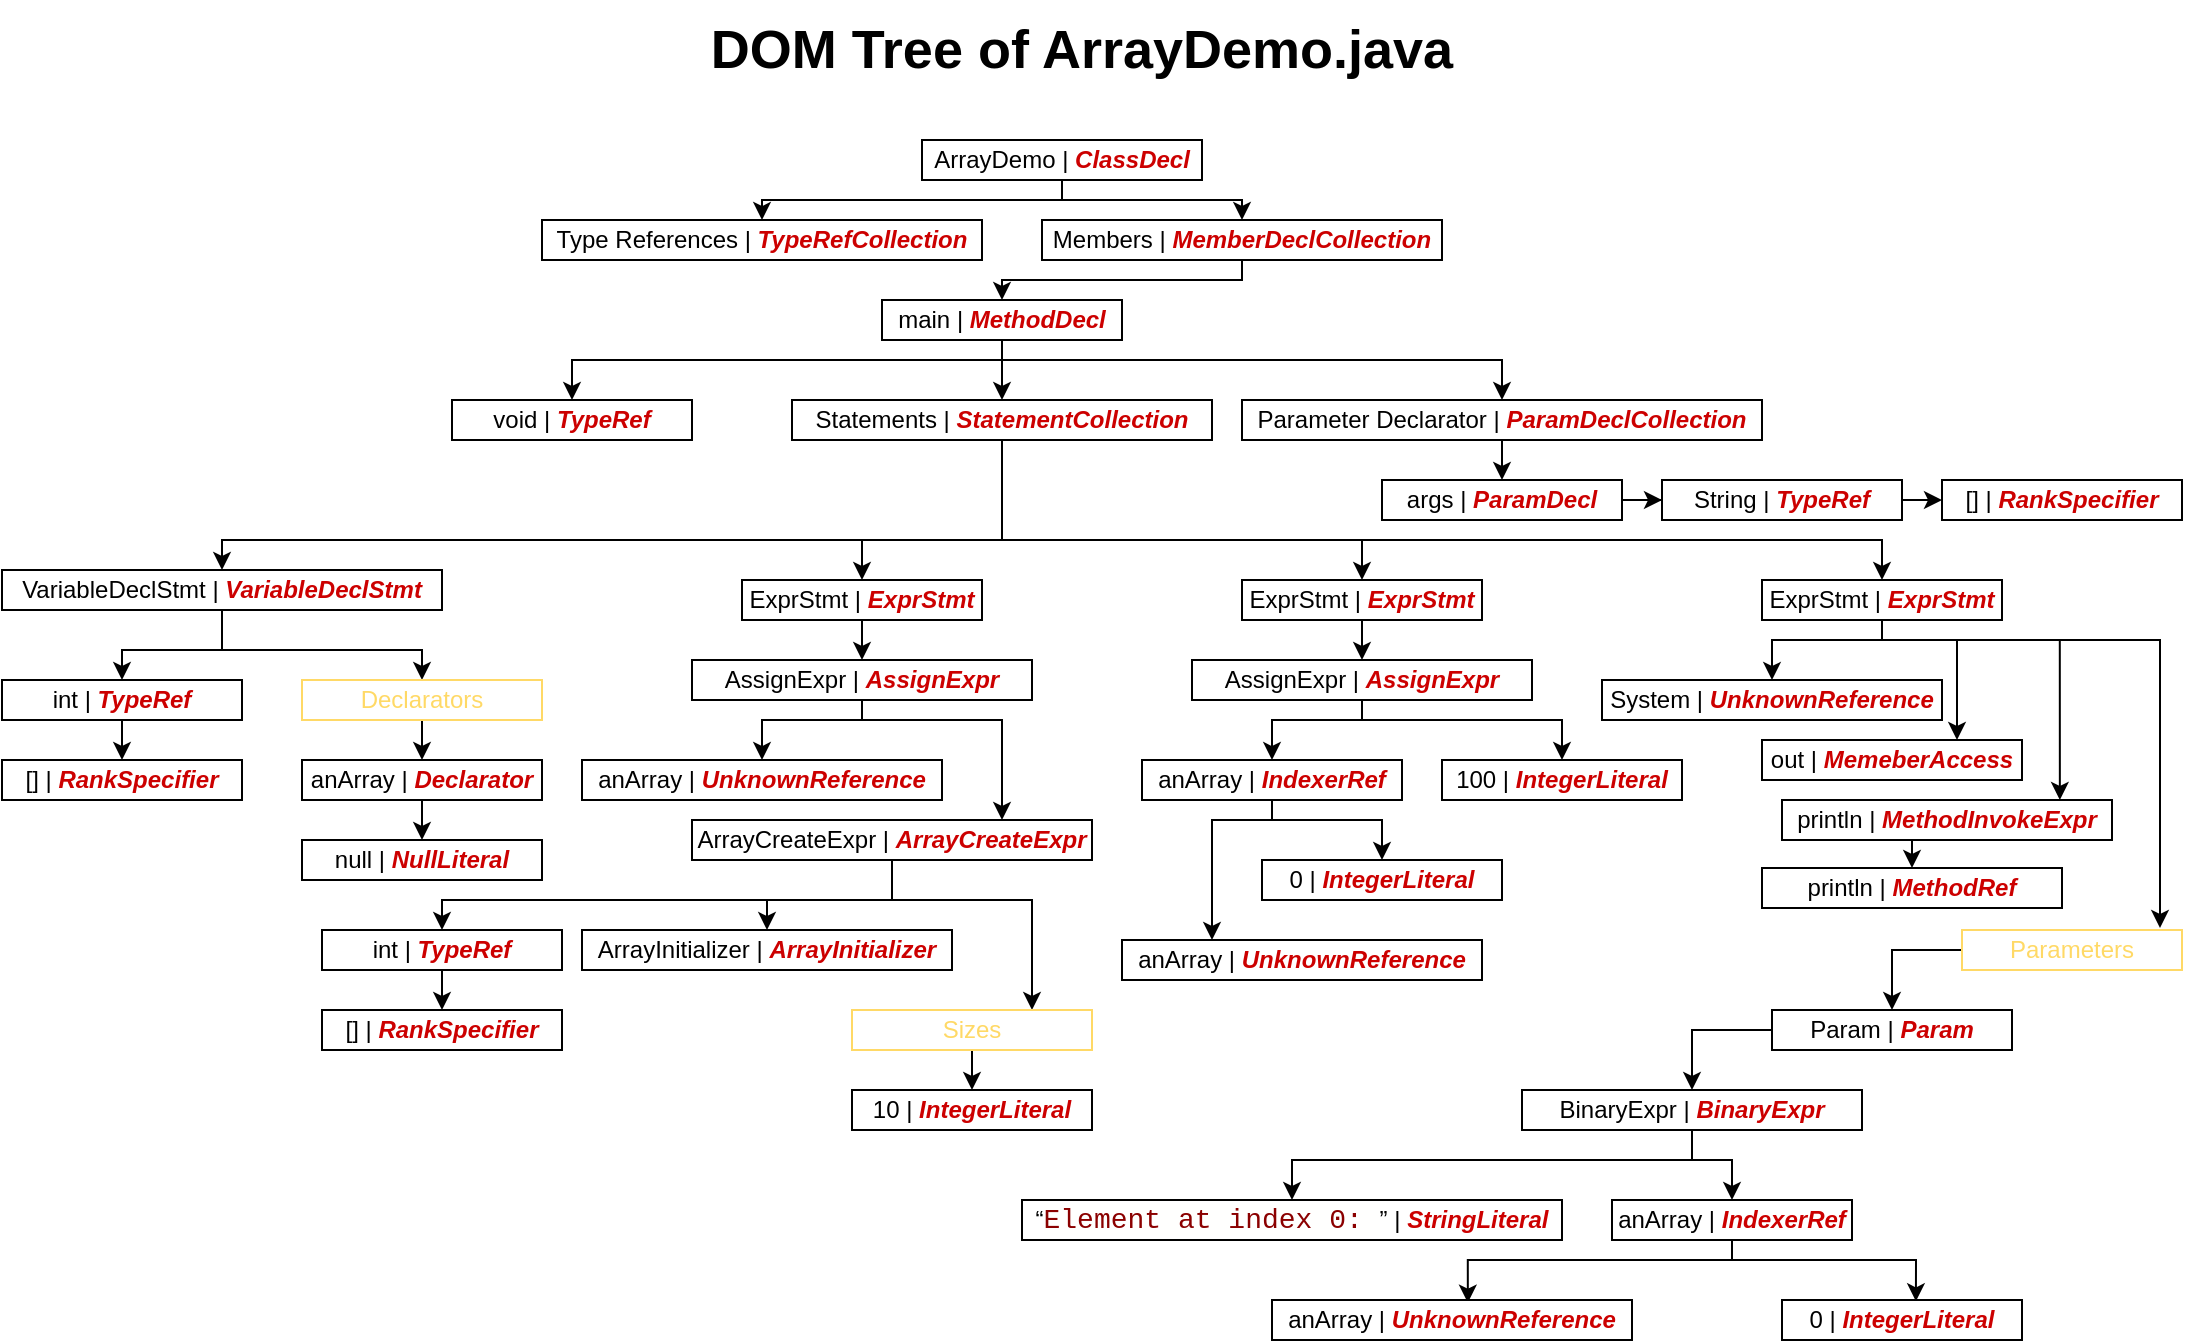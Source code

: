<mxfile version="14.4.9" type="device" pages="2"><diagram id="BXR9WjHDNXBejJmmqjPP" name="Page-1"><mxGraphModel dx="1422" dy="762" grid="1" gridSize="10" guides="1" tooltips="1" connect="1" arrows="1" fold="1" page="1" pageScale="1" pageWidth="1169" pageHeight="827" background="none" math="0" shadow="0"><root><mxCell id="0"/><mxCell id="1" parent="0"/><mxCell id="93eLMH0dKDCl4Za4_Ydu-13" style="edgeStyle=orthogonalEdgeStyle;rounded=0;orthogonalLoop=1;jettySize=auto;html=1;exitX=0.5;exitY=1;exitDx=0;exitDy=0;entryX=0.5;entryY=0;entryDx=0;entryDy=0;" parent="1" source="93eLMH0dKDCl4Za4_Ydu-5" target="93eLMH0dKDCl4Za4_Ydu-15" edge="1"><mxGeometry relative="1" as="geometry"><mxPoint x="510" y="270" as="targetPoint"/><Array as="points"><mxPoint x="650" y="170"/><mxPoint x="530" y="170"/></Array></mxGeometry></mxCell><mxCell id="93eLMH0dKDCl4Za4_Ydu-45" style="edgeStyle=orthogonalEdgeStyle;rounded=0;orthogonalLoop=1;jettySize=auto;html=1;exitX=0.5;exitY=1;exitDx=0;exitDy=0;entryX=0.5;entryY=0;entryDx=0;entryDy=0;" parent="1" source="93eLMH0dKDCl4Za4_Ydu-15" target="93eLMH0dKDCl4Za4_Ydu-18" edge="1"><mxGeometry relative="1" as="geometry"><Array as="points"><mxPoint x="530" y="210"/><mxPoint x="780" y="210"/></Array></mxGeometry></mxCell><mxCell id="Qhf68EuUtcKKTyENTHa2-10" style="edgeStyle=orthogonalEdgeStyle;rounded=0;orthogonalLoop=1;jettySize=auto;html=1;exitX=0.5;exitY=1;exitDx=0;exitDy=0;" parent="1" source="93eLMH0dKDCl4Za4_Ydu-15" target="93eLMH0dKDCl4Za4_Ydu-17" edge="1"><mxGeometry relative="1" as="geometry"><Array as="points"><mxPoint x="530" y="210"/><mxPoint x="315" y="210"/></Array></mxGeometry></mxCell><mxCell id="Qhf68EuUtcKKTyENTHa2-11" style="edgeStyle=orthogonalEdgeStyle;rounded=0;orthogonalLoop=1;jettySize=auto;html=1;exitX=0.5;exitY=1;exitDx=0;exitDy=0;entryX=0.5;entryY=0;entryDx=0;entryDy=0;" parent="1" source="93eLMH0dKDCl4Za4_Ydu-15" target="93eLMH0dKDCl4Za4_Ydu-19" edge="1"><mxGeometry relative="1" as="geometry"/></mxCell><mxCell id="93eLMH0dKDCl4Za4_Ydu-15" value="main | &lt;b&gt;&lt;i&gt;&lt;font color=&quot;#cc0000&quot;&gt;MethodDecl&lt;/font&gt;&lt;/i&gt;&lt;/b&gt;" style="rounded=0;whiteSpace=wrap;html=1;" parent="1" vertex="1"><mxGeometry x="470" y="180" width="120" height="20" as="geometry"/></mxCell><mxCell id="93eLMH0dKDCl4Za4_Ydu-17" value="void | &lt;b&gt;&lt;i&gt;&lt;font color=&quot;#cc0000&quot;&gt;TypeRef&lt;/font&gt;&lt;/i&gt;&lt;/b&gt;" style="rounded=0;whiteSpace=wrap;html=1;" parent="1" vertex="1"><mxGeometry x="255" y="230" width="120" height="20" as="geometry"/></mxCell><mxCell id="93eLMH0dKDCl4Za4_Ydu-34" style="edgeStyle=orthogonalEdgeStyle;rounded=0;orthogonalLoop=1;jettySize=auto;html=1;exitX=0.5;exitY=1;exitDx=0;exitDy=0;entryX=0.5;entryY=0;entryDx=0;entryDy=0;" parent="1" source="93eLMH0dKDCl4Za4_Ydu-18" target="93eLMH0dKDCl4Za4_Ydu-24" edge="1"><mxGeometry relative="1" as="geometry"/></mxCell><mxCell id="93eLMH0dKDCl4Za4_Ydu-18" value="Parameter Declarator | &lt;b&gt;&lt;i&gt;&lt;font color=&quot;#cc0000&quot;&gt;ParamDeclCollection&lt;/font&gt;&lt;/i&gt;&lt;/b&gt;" style="rounded=0;whiteSpace=wrap;html=1;" parent="1" vertex="1"><mxGeometry x="650" y="230" width="260" height="20" as="geometry"/></mxCell><mxCell id="Qhf68EuUtcKKTyENTHa2-13" style="edgeStyle=orthogonalEdgeStyle;rounded=0;orthogonalLoop=1;jettySize=auto;html=1;exitX=0.5;exitY=1;exitDx=0;exitDy=0;entryX=0.5;entryY=0;entryDx=0;entryDy=0;" parent="1" source="93eLMH0dKDCl4Za4_Ydu-19" target="93eLMH0dKDCl4Za4_Ydu-26" edge="1"><mxGeometry relative="1" as="geometry"><Array as="points"><mxPoint x="530" y="300"/><mxPoint x="140" y="300"/></Array></mxGeometry></mxCell><mxCell id="Qhf68EuUtcKKTyENTHa2-18" style="edgeStyle=orthogonalEdgeStyle;rounded=0;orthogonalLoop=1;jettySize=auto;html=1;exitX=0.5;exitY=1;exitDx=0;exitDy=0;" parent="1" source="93eLMH0dKDCl4Za4_Ydu-19" target="93eLMH0dKDCl4Za4_Ydu-27" edge="1"><mxGeometry relative="1" as="geometry"><Array as="points"><mxPoint x="530" y="300"/><mxPoint x="460" y="300"/></Array></mxGeometry></mxCell><mxCell id="Qhf68EuUtcKKTyENTHa2-27" style="edgeStyle=orthogonalEdgeStyle;rounded=0;orthogonalLoop=1;jettySize=auto;html=1;exitX=0.5;exitY=1;exitDx=0;exitDy=0;" parent="1" source="93eLMH0dKDCl4Za4_Ydu-19" target="93eLMH0dKDCl4Za4_Ydu-29" edge="1"><mxGeometry relative="1" as="geometry"><Array as="points"><mxPoint x="530" y="300"/><mxPoint x="710" y="300"/></Array></mxGeometry></mxCell><mxCell id="Qhf68EuUtcKKTyENTHa2-28" style="edgeStyle=orthogonalEdgeStyle;rounded=0;orthogonalLoop=1;jettySize=auto;html=1;exitX=0.5;exitY=1;exitDx=0;exitDy=0;entryX=0.5;entryY=0;entryDx=0;entryDy=0;" parent="1" source="93eLMH0dKDCl4Za4_Ydu-19" target="93eLMH0dKDCl4Za4_Ydu-30" edge="1"><mxGeometry relative="1" as="geometry"><Array as="points"><mxPoint x="530" y="300"/><mxPoint x="970" y="300"/></Array></mxGeometry></mxCell><mxCell id="93eLMH0dKDCl4Za4_Ydu-19" value="Statements | &lt;b&gt;&lt;i&gt;&lt;font color=&quot;#cc0000&quot;&gt;StatementCollection&lt;/font&gt;&lt;/i&gt;&lt;/b&gt;" style="rounded=0;whiteSpace=wrap;html=1;" parent="1" vertex="1"><mxGeometry x="425" y="230" width="210" height="20" as="geometry"/></mxCell><mxCell id="Qhf68EuUtcKKTyENTHa2-8" style="edgeStyle=orthogonalEdgeStyle;rounded=0;orthogonalLoop=1;jettySize=auto;html=1;exitX=1;exitY=0.5;exitDx=0;exitDy=0;" parent="1" source="93eLMH0dKDCl4Za4_Ydu-24" target="Qhf68EuUtcKKTyENTHa2-5" edge="1"><mxGeometry relative="1" as="geometry"/></mxCell><mxCell id="93eLMH0dKDCl4Za4_Ydu-24" value="args | &lt;b&gt;&lt;i&gt;&lt;font color=&quot;#cc0000&quot;&gt;ParamDecl&lt;/font&gt;&lt;/i&gt;&lt;/b&gt;" style="rounded=0;whiteSpace=wrap;html=1;" parent="1" vertex="1"><mxGeometry x="720" y="270" width="120" height="20" as="geometry"/></mxCell><mxCell id="Qhf68EuUtcKKTyENTHa2-14" style="edgeStyle=orthogonalEdgeStyle;rounded=0;orthogonalLoop=1;jettySize=auto;html=1;exitX=0.5;exitY=1;exitDx=0;exitDy=0;entryX=0.5;entryY=0;entryDx=0;entryDy=0;" parent="1" source="93eLMH0dKDCl4Za4_Ydu-26" target="93eLMH0dKDCl4Za4_Ydu-40" edge="1"><mxGeometry relative="1" as="geometry"/></mxCell><mxCell id="Qhf68EuUtcKKTyENTHa2-16" style="edgeStyle=orthogonalEdgeStyle;rounded=0;orthogonalLoop=1;jettySize=auto;html=1;exitX=0.5;exitY=1;exitDx=0;exitDy=0;entryX=0.5;entryY=0;entryDx=0;entryDy=0;" parent="1" source="93eLMH0dKDCl4Za4_Ydu-26" target="Qhf68EuUtcKKTyENTHa2-15" edge="1"><mxGeometry relative="1" as="geometry"/></mxCell><mxCell id="93eLMH0dKDCl4Za4_Ydu-26" value="VariableDeclStmt | &lt;b&gt;&lt;i&gt;&lt;font color=&quot;#cc0000&quot;&gt;VariableDeclStmt&lt;/font&gt;&lt;/i&gt;&lt;/b&gt;" style="rounded=0;whiteSpace=wrap;html=1;" parent="1" vertex="1"><mxGeometry x="30" y="315" width="220" height="20" as="geometry"/></mxCell><mxCell id="93eLMH0dKDCl4Za4_Ydu-56" style="edgeStyle=orthogonalEdgeStyle;rounded=0;orthogonalLoop=1;jettySize=auto;html=1;exitX=0.5;exitY=1;exitDx=0;exitDy=0;entryX=0.5;entryY=0;entryDx=0;entryDy=0;" parent="1" source="93eLMH0dKDCl4Za4_Ydu-27" target="93eLMH0dKDCl4Za4_Ydu-54" edge="1"><mxGeometry relative="1" as="geometry"/></mxCell><mxCell id="93eLMH0dKDCl4Za4_Ydu-27" value="ExprStmt | &lt;b&gt;&lt;i&gt;&lt;font color=&quot;#cc0000&quot;&gt;ExprStmt&lt;/font&gt;&lt;/i&gt;&lt;/b&gt;" style="rounded=0;whiteSpace=wrap;html=1;" parent="1" vertex="1"><mxGeometry x="400" y="320" width="120" height="20" as="geometry"/></mxCell><mxCell id="pTbL3Eh9R8yucrWk_4mJ-6" style="edgeStyle=orthogonalEdgeStyle;rounded=0;orthogonalLoop=1;jettySize=auto;html=1;exitX=0.5;exitY=1;exitDx=0;exitDy=0;entryX=0.5;entryY=0;entryDx=0;entryDy=0;" parent="1" source="93eLMH0dKDCl4Za4_Ydu-29" target="93eLMH0dKDCl4Za4_Ydu-55" edge="1"><mxGeometry relative="1" as="geometry"/></mxCell><mxCell id="93eLMH0dKDCl4Za4_Ydu-29" value="ExprStmt | &lt;b&gt;&lt;i&gt;&lt;font color=&quot;#cc0000&quot;&gt;ExprStmt&lt;/font&gt;&lt;/i&gt;&lt;/b&gt;" style="rounded=0;whiteSpace=wrap;html=1;" parent="1" vertex="1"><mxGeometry x="650" y="320" width="120" height="20" as="geometry"/></mxCell><mxCell id="pTbL3Eh9R8yucrWk_4mJ-19" style="edgeStyle=orthogonalEdgeStyle;rounded=0;orthogonalLoop=1;jettySize=auto;html=1;exitX=0.5;exitY=1;exitDx=0;exitDy=0;entryX=0.5;entryY=0;entryDx=0;entryDy=0;" parent="1" source="93eLMH0dKDCl4Za4_Ydu-30" target="pTbL3Eh9R8yucrWk_4mJ-17" edge="1"><mxGeometry relative="1" as="geometry"><Array as="points"><mxPoint x="970" y="350"/><mxPoint x="915" y="350"/></Array></mxGeometry></mxCell><mxCell id="Qhf68EuUtcKKTyENTHa2-32" style="edgeStyle=orthogonalEdgeStyle;rounded=0;orthogonalLoop=1;jettySize=auto;html=1;exitX=0.5;exitY=1;exitDx=0;exitDy=0;entryX=0.75;entryY=0;entryDx=0;entryDy=0;" parent="1" source="93eLMH0dKDCl4Za4_Ydu-30" target="pTbL3Eh9R8yucrWk_4mJ-18" edge="1"><mxGeometry relative="1" as="geometry"><Array as="points"><mxPoint x="970" y="350"/><mxPoint x="1008" y="350"/></Array></mxGeometry></mxCell><mxCell id="Qhf68EuUtcKKTyENTHa2-33" style="edgeStyle=orthogonalEdgeStyle;rounded=0;orthogonalLoop=1;jettySize=auto;html=1;exitX=0.5;exitY=1;exitDx=0;exitDy=0;entryX=0.842;entryY=0;entryDx=0;entryDy=0;entryPerimeter=0;" parent="1" source="93eLMH0dKDCl4Za4_Ydu-30" target="pTbL3Eh9R8yucrWk_4mJ-21" edge="1"><mxGeometry relative="1" as="geometry"><Array as="points"><mxPoint x="970" y="350"/><mxPoint x="1059" y="350"/></Array></mxGeometry></mxCell><mxCell id="Qhf68EuUtcKKTyENTHa2-37" style="edgeStyle=orthogonalEdgeStyle;rounded=0;orthogonalLoop=1;jettySize=auto;html=1;exitX=0.5;exitY=1;exitDx=0;exitDy=0;entryX=0.9;entryY=-0.05;entryDx=0;entryDy=0;entryPerimeter=0;" parent="1" source="93eLMH0dKDCl4Za4_Ydu-30" target="Qhf68EuUtcKKTyENTHa2-34" edge="1"><mxGeometry relative="1" as="geometry"><Array as="points"><mxPoint x="970" y="350"/><mxPoint x="1109" y="350"/></Array></mxGeometry></mxCell><mxCell id="93eLMH0dKDCl4Za4_Ydu-30" value="ExprStmt | &lt;b&gt;&lt;i&gt;&lt;font color=&quot;#cc0000&quot;&gt;ExprStmt&lt;/font&gt;&lt;/i&gt;&lt;/b&gt;" style="rounded=0;whiteSpace=wrap;html=1;" parent="1" vertex="1"><mxGeometry x="910" y="320" width="120" height="20" as="geometry"/></mxCell><mxCell id="93eLMH0dKDCl4Za4_Ydu-43" style="edgeStyle=orthogonalEdgeStyle;rounded=0;orthogonalLoop=1;jettySize=auto;html=1;exitX=0.5;exitY=1;exitDx=0;exitDy=0;entryX=0.5;entryY=0;entryDx=0;entryDy=0;" parent="1" source="93eLMH0dKDCl4Za4_Ydu-40" target="93eLMH0dKDCl4Za4_Ydu-42" edge="1"><mxGeometry relative="1" as="geometry"/></mxCell><mxCell id="93eLMH0dKDCl4Za4_Ydu-40" value="int | &lt;b&gt;&lt;i&gt;&lt;font color=&quot;#cc0000&quot;&gt;TypeRef&lt;/font&gt;&lt;/i&gt;&lt;/b&gt;" style="rounded=0;whiteSpace=wrap;html=1;" parent="1" vertex="1"><mxGeometry x="30" y="370" width="120" height="20" as="geometry"/></mxCell><mxCell id="93eLMH0dKDCl4Za4_Ydu-42" value="[] | &lt;b&gt;&lt;i&gt;&lt;font color=&quot;#cc0000&quot;&gt;RankSpecifier&lt;/font&gt;&lt;/i&gt;&lt;/b&gt;" style="rounded=0;whiteSpace=wrap;html=1;" parent="1" vertex="1"><mxGeometry x="30" y="410" width="120" height="20" as="geometry"/></mxCell><mxCell id="pTbL3Eh9R8yucrWk_4mJ-1" style="edgeStyle=orthogonalEdgeStyle;rounded=0;orthogonalLoop=1;jettySize=auto;html=1;exitX=0.5;exitY=1;exitDx=0;exitDy=0;entryX=0.5;entryY=0;entryDx=0;entryDy=0;" parent="1" source="93eLMH0dKDCl4Za4_Ydu-44" target="93eLMH0dKDCl4Za4_Ydu-57" edge="1"><mxGeometry relative="1" as="geometry"/></mxCell><mxCell id="93eLMH0dKDCl4Za4_Ydu-44" value="anArray | &lt;b&gt;&lt;i&gt;&lt;font color=&quot;#cc0000&quot;&gt;Declarator&lt;/font&gt;&lt;/i&gt;&lt;/b&gt;" style="rounded=0;whiteSpace=wrap;html=1;" parent="1" vertex="1"><mxGeometry x="180" y="410" width="120" height="20" as="geometry"/></mxCell><mxCell id="93eLMH0dKDCl4Za4_Ydu-60" style="edgeStyle=orthogonalEdgeStyle;rounded=0;orthogonalLoop=1;jettySize=auto;html=1;exitX=0.5;exitY=1;exitDx=0;exitDy=0;entryX=0.5;entryY=0;entryDx=0;entryDy=0;" parent="1" source="93eLMH0dKDCl4Za4_Ydu-54" target="93eLMH0dKDCl4Za4_Ydu-58" edge="1"><mxGeometry relative="1" as="geometry"><Array as="points"><mxPoint x="460" y="390"/><mxPoint x="410" y="390"/></Array></mxGeometry></mxCell><mxCell id="93eLMH0dKDCl4Za4_Ydu-61" style="edgeStyle=orthogonalEdgeStyle;rounded=0;orthogonalLoop=1;jettySize=auto;html=1;exitX=0.5;exitY=1;exitDx=0;exitDy=0;" parent="1" source="93eLMH0dKDCl4Za4_Ydu-54" target="93eLMH0dKDCl4Za4_Ydu-59" edge="1"><mxGeometry relative="1" as="geometry"><Array as="points"><mxPoint x="460" y="390"/><mxPoint x="530" y="390"/></Array></mxGeometry></mxCell><mxCell id="93eLMH0dKDCl4Za4_Ydu-54" value="AssignExpr | &lt;b&gt;&lt;i&gt;&lt;font color=&quot;#cc0000&quot;&gt;AssignExpr&lt;/font&gt;&lt;/i&gt;&lt;/b&gt;" style="rounded=0;whiteSpace=wrap;html=1;" parent="1" vertex="1"><mxGeometry x="375" y="360" width="170" height="20" as="geometry"/></mxCell><mxCell id="pTbL3Eh9R8yucrWk_4mJ-12" style="edgeStyle=orthogonalEdgeStyle;rounded=0;orthogonalLoop=1;jettySize=auto;html=1;exitX=0.5;exitY=1;exitDx=0;exitDy=0;entryX=0.5;entryY=0;entryDx=0;entryDy=0;" parent="1" source="93eLMH0dKDCl4Za4_Ydu-55" target="pTbL3Eh9R8yucrWk_4mJ-10" edge="1"><mxGeometry relative="1" as="geometry"><Array as="points"><mxPoint x="710" y="390"/><mxPoint x="810" y="390"/></Array></mxGeometry></mxCell><mxCell id="pTbL3Eh9R8yucrWk_4mJ-16" style="edgeStyle=orthogonalEdgeStyle;rounded=0;orthogonalLoop=1;jettySize=auto;html=1;exitX=0.5;exitY=1;exitDx=0;exitDy=0;entryX=0.5;entryY=0;entryDx=0;entryDy=0;" parent="1" source="93eLMH0dKDCl4Za4_Ydu-55" target="pTbL3Eh9R8yucrWk_4mJ-7" edge="1"><mxGeometry relative="1" as="geometry"><Array as="points"><mxPoint x="710" y="390"/><mxPoint x="665" y="390"/></Array></mxGeometry></mxCell><mxCell id="93eLMH0dKDCl4Za4_Ydu-55" value="AssignExpr | &lt;b&gt;&lt;i&gt;&lt;font color=&quot;#cc0000&quot;&gt;AssignExpr&lt;/font&gt;&lt;/i&gt;&lt;/b&gt;" style="rounded=0;whiteSpace=wrap;html=1;" parent="1" vertex="1"><mxGeometry x="625" y="360" width="170" height="20" as="geometry"/></mxCell><mxCell id="93eLMH0dKDCl4Za4_Ydu-57" value="null | &lt;b&gt;&lt;i&gt;&lt;font color=&quot;#cc0000&quot;&gt;NullLiteral&lt;/font&gt;&lt;/i&gt;&lt;/b&gt;" style="rounded=0;whiteSpace=wrap;html=1;" parent="1" vertex="1"><mxGeometry x="180" y="450" width="120" height="20" as="geometry"/></mxCell><mxCell id="93eLMH0dKDCl4Za4_Ydu-58" value="anArray | &lt;b&gt;&lt;i&gt;&lt;font color=&quot;#cc0000&quot;&gt;UnknownReference&lt;/font&gt;&lt;/i&gt;&lt;/b&gt;" style="rounded=0;whiteSpace=wrap;html=1;" parent="1" vertex="1"><mxGeometry x="320" y="410" width="180" height="20" as="geometry"/></mxCell><mxCell id="Qhf68EuUtcKKTyENTHa2-19" style="edgeStyle=orthogonalEdgeStyle;rounded=0;orthogonalLoop=1;jettySize=auto;html=1;exitX=0.5;exitY=1;exitDx=0;exitDy=0;" parent="1" source="93eLMH0dKDCl4Za4_Ydu-59" target="93eLMH0dKDCl4Za4_Ydu-62" edge="1"><mxGeometry relative="1" as="geometry"><Array as="points"><mxPoint x="475" y="480"/><mxPoint x="250" y="480"/></Array></mxGeometry></mxCell><mxCell id="Qhf68EuUtcKKTyENTHa2-22" style="edgeStyle=orthogonalEdgeStyle;rounded=0;orthogonalLoop=1;jettySize=auto;html=1;exitX=0.5;exitY=1;exitDx=0;exitDy=0;entryX=0.5;entryY=0;entryDx=0;entryDy=0;" parent="1" source="93eLMH0dKDCl4Za4_Ydu-59" target="93eLMH0dKDCl4Za4_Ydu-63" edge="1"><mxGeometry relative="1" as="geometry"/></mxCell><mxCell id="Qhf68EuUtcKKTyENTHa2-24" style="edgeStyle=orthogonalEdgeStyle;rounded=0;orthogonalLoop=1;jettySize=auto;html=1;exitX=0.5;exitY=1;exitDx=0;exitDy=0;entryX=0.75;entryY=0;entryDx=0;entryDy=0;" parent="1" source="93eLMH0dKDCl4Za4_Ydu-59" target="Qhf68EuUtcKKTyENTHa2-23" edge="1"><mxGeometry relative="1" as="geometry"><Array as="points"><mxPoint x="475" y="480"/><mxPoint x="545" y="480"/></Array></mxGeometry></mxCell><mxCell id="93eLMH0dKDCl4Za4_Ydu-59" value="ArrayCreateExpr | &lt;b&gt;&lt;i&gt;&lt;font color=&quot;#cc0000&quot;&gt;ArrayCreateExpr&lt;/font&gt;&lt;/i&gt;&lt;/b&gt;" style="rounded=0;whiteSpace=wrap;html=1;" parent="1" vertex="1"><mxGeometry x="375" y="440" width="200" height="20" as="geometry"/></mxCell><mxCell id="93eLMH0dKDCl4Za4_Ydu-69" style="edgeStyle=orthogonalEdgeStyle;rounded=0;orthogonalLoop=1;jettySize=auto;html=1;exitX=0.5;exitY=1;exitDx=0;exitDy=0;entryX=0.5;entryY=0;entryDx=0;entryDy=0;" parent="1" source="93eLMH0dKDCl4Za4_Ydu-62" target="93eLMH0dKDCl4Za4_Ydu-67" edge="1"><mxGeometry relative="1" as="geometry"/></mxCell><mxCell id="93eLMH0dKDCl4Za4_Ydu-62" value="int | &lt;b&gt;&lt;i&gt;&lt;font color=&quot;#cc0000&quot;&gt;TypeRef&lt;/font&gt;&lt;/i&gt;&lt;/b&gt;" style="rounded=0;whiteSpace=wrap;html=1;" parent="1" vertex="1"><mxGeometry x="190" y="495" width="120" height="20" as="geometry"/></mxCell><mxCell id="93eLMH0dKDCl4Za4_Ydu-63" value="ArrayInitializer | &lt;b&gt;&lt;i&gt;&lt;font color=&quot;#cc0000&quot;&gt;ArrayInitializer&lt;/font&gt;&lt;/i&gt;&lt;/b&gt;" style="rounded=0;whiteSpace=wrap;html=1;" parent="1" vertex="1"><mxGeometry x="320" y="495" width="185" height="20" as="geometry"/></mxCell><mxCell id="93eLMH0dKDCl4Za4_Ydu-64" style="edgeStyle=orthogonalEdgeStyle;rounded=0;orthogonalLoop=1;jettySize=auto;html=1;exitX=0.5;exitY=1;exitDx=0;exitDy=0;" parent="1" source="93eLMH0dKDCl4Za4_Ydu-63" target="93eLMH0dKDCl4Za4_Ydu-63" edge="1"><mxGeometry relative="1" as="geometry"/></mxCell><mxCell id="93eLMH0dKDCl4Za4_Ydu-67" value="[] | &lt;b&gt;&lt;i&gt;&lt;font color=&quot;#cc0000&quot;&gt;RankSpecifier&lt;/font&gt;&lt;/i&gt;&lt;/b&gt;" style="rounded=0;whiteSpace=wrap;html=1;" parent="1" vertex="1"><mxGeometry x="190" y="535" width="120" height="20" as="geometry"/></mxCell><mxCell id="pTbL3Eh9R8yucrWk_4mJ-3" value="10 | &lt;b&gt;&lt;i&gt;&lt;font color=&quot;#cc0000&quot;&gt;IntegerLiteral&lt;/font&gt;&lt;/i&gt;&lt;/b&gt;" style="rounded=0;whiteSpace=wrap;html=1;" parent="1" vertex="1"><mxGeometry x="455" y="575" width="120" height="20" as="geometry"/></mxCell><mxCell id="Qhf68EuUtcKKTyENTHa2-30" style="edgeStyle=orthogonalEdgeStyle;rounded=0;orthogonalLoop=1;jettySize=auto;html=1;exitX=0.5;exitY=1;exitDx=0;exitDy=0;entryX=0.5;entryY=0;entryDx=0;entryDy=0;" parent="1" source="pTbL3Eh9R8yucrWk_4mJ-7" target="pTbL3Eh9R8yucrWk_4mJ-13" edge="1"><mxGeometry relative="1" as="geometry"><Array as="points"><mxPoint x="665" y="440"/><mxPoint x="720" y="440"/></Array></mxGeometry></mxCell><mxCell id="Qhf68EuUtcKKTyENTHa2-31" style="edgeStyle=orthogonalEdgeStyle;rounded=0;orthogonalLoop=1;jettySize=auto;html=1;exitX=0.5;exitY=1;exitDx=0;exitDy=0;entryX=0.25;entryY=0;entryDx=0;entryDy=0;" parent="1" source="pTbL3Eh9R8yucrWk_4mJ-7" target="pTbL3Eh9R8yucrWk_4mJ-8" edge="1"><mxGeometry relative="1" as="geometry"><Array as="points"><mxPoint x="665" y="440"/><mxPoint x="635" y="440"/></Array></mxGeometry></mxCell><mxCell id="pTbL3Eh9R8yucrWk_4mJ-7" value="anArray | &lt;b&gt;&lt;i&gt;&lt;font color=&quot;#cc0000&quot;&gt;IndexerRef&lt;/font&gt;&lt;/i&gt;&lt;/b&gt;" style="rounded=0;whiteSpace=wrap;html=1;" parent="1" vertex="1"><mxGeometry x="600" y="410" width="130" height="20" as="geometry"/></mxCell><mxCell id="pTbL3Eh9R8yucrWk_4mJ-8" value="anArray | &lt;b&gt;&lt;i&gt;&lt;font color=&quot;#cc0000&quot;&gt;UnknownReference&lt;/font&gt;&lt;/i&gt;&lt;/b&gt;" style="rounded=0;whiteSpace=wrap;html=1;" parent="1" vertex="1"><mxGeometry x="590" y="500" width="180" height="20" as="geometry"/></mxCell><mxCell id="pTbL3Eh9R8yucrWk_4mJ-10" value="100 | &lt;b&gt;&lt;i&gt;&lt;font color=&quot;#cc0000&quot;&gt;IntegerLiteral&lt;/font&gt;&lt;/i&gt;&lt;/b&gt;" style="rounded=0;whiteSpace=wrap;html=1;" parent="1" vertex="1"><mxGeometry x="750" y="410" width="120" height="20" as="geometry"/></mxCell><mxCell id="pTbL3Eh9R8yucrWk_4mJ-13" value="0 | &lt;b&gt;&lt;i&gt;&lt;font color=&quot;#cc0000&quot;&gt;IntegerLiteral&lt;/font&gt;&lt;/i&gt;&lt;/b&gt;" style="rounded=0;whiteSpace=wrap;html=1;" parent="1" vertex="1"><mxGeometry x="660" y="460" width="120" height="20" as="geometry"/></mxCell><mxCell id="pTbL3Eh9R8yucrWk_4mJ-17" value="System | &lt;b&gt;&lt;i&gt;&lt;font color=&quot;#cc0000&quot;&gt;UnknownReference&lt;/font&gt;&lt;/i&gt;&lt;/b&gt;" style="rounded=0;whiteSpace=wrap;html=1;" parent="1" vertex="1"><mxGeometry x="830" y="370" width="170" height="20" as="geometry"/></mxCell><mxCell id="pTbL3Eh9R8yucrWk_4mJ-18" value="out | &lt;b&gt;&lt;i&gt;&lt;font color=&quot;#cc0000&quot;&gt;MemeberAccess&lt;/font&gt;&lt;/i&gt;&lt;/b&gt;" style="rounded=0;whiteSpace=wrap;html=1;" parent="1" vertex="1"><mxGeometry x="910" y="400" width="130" height="20" as="geometry"/></mxCell><mxCell id="pTbL3Eh9R8yucrWk_4mJ-25" style="edgeStyle=orthogonalEdgeStyle;rounded=0;orthogonalLoop=1;jettySize=auto;html=1;exitX=0.5;exitY=1;exitDx=0;exitDy=0;entryX=0.5;entryY=0;entryDx=0;entryDy=0;" parent="1" source="pTbL3Eh9R8yucrWk_4mJ-21" target="pTbL3Eh9R8yucrWk_4mJ-23" edge="1"><mxGeometry relative="1" as="geometry"/></mxCell><mxCell id="pTbL3Eh9R8yucrWk_4mJ-21" value="println | &lt;b&gt;&lt;i&gt;&lt;font color=&quot;#cc0000&quot;&gt;MethodInvokeExpr&lt;/font&gt;&lt;/i&gt;&lt;/b&gt;" style="rounded=0;whiteSpace=wrap;html=1;" parent="1" vertex="1"><mxGeometry x="920" y="430" width="165" height="20" as="geometry"/></mxCell><mxCell id="pTbL3Eh9R8yucrWk_4mJ-23" value="println | &lt;b&gt;&lt;i&gt;&lt;font color=&quot;#cc0000&quot;&gt;MethodRef&lt;/font&gt;&lt;/i&gt;&lt;/b&gt;" style="rounded=0;whiteSpace=wrap;html=1;" parent="1" vertex="1"><mxGeometry x="910" y="464" width="150" height="20" as="geometry"/></mxCell><mxCell id="Qhf68EuUtcKKTyENTHa2-39" style="edgeStyle=orthogonalEdgeStyle;rounded=0;orthogonalLoop=1;jettySize=auto;html=1;exitX=0;exitY=0.5;exitDx=0;exitDy=0;entryX=0.5;entryY=0;entryDx=0;entryDy=0;" parent="1" source="pTbL3Eh9R8yucrWk_4mJ-26" target="pTbL3Eh9R8yucrWk_4mJ-30" edge="1"><mxGeometry relative="1" as="geometry"/></mxCell><mxCell id="pTbL3Eh9R8yucrWk_4mJ-26" value="Param | &lt;b&gt;&lt;i&gt;&lt;font color=&quot;#cc0000&quot;&gt;Param&lt;/font&gt;&lt;/i&gt;&lt;/b&gt;" style="rounded=0;whiteSpace=wrap;html=1;" parent="1" vertex="1"><mxGeometry x="915" y="535" width="120" height="20" as="geometry"/></mxCell><mxCell id="Qhf68EuUtcKKTyENTHa2-41" style="edgeStyle=orthogonalEdgeStyle;rounded=0;orthogonalLoop=1;jettySize=auto;html=1;exitX=0.5;exitY=1;exitDx=0;exitDy=0;entryX=0.5;entryY=0;entryDx=0;entryDy=0;" parent="1" source="pTbL3Eh9R8yucrWk_4mJ-30" target="pTbL3Eh9R8yucrWk_4mJ-32" edge="1"><mxGeometry relative="1" as="geometry"><Array as="points"><mxPoint x="875" y="610"/><mxPoint x="675" y="610"/></Array></mxGeometry></mxCell><mxCell id="Qhf68EuUtcKKTyENTHa2-42" style="edgeStyle=orthogonalEdgeStyle;rounded=0;orthogonalLoop=1;jettySize=auto;html=1;exitX=0.5;exitY=1;exitDx=0;exitDy=0;entryX=0.5;entryY=0;entryDx=0;entryDy=0;" parent="1" source="pTbL3Eh9R8yucrWk_4mJ-30" target="pTbL3Eh9R8yucrWk_4mJ-34" edge="1"><mxGeometry relative="1" as="geometry"><Array as="points"><mxPoint x="875" y="610"/><mxPoint x="895" y="610"/></Array></mxGeometry></mxCell><mxCell id="pTbL3Eh9R8yucrWk_4mJ-30" value="BinaryExpr | &lt;b&gt;&lt;i&gt;&lt;font color=&quot;#cc0000&quot;&gt;BinaryExpr&lt;/font&gt;&lt;/i&gt;&lt;/b&gt;" style="rounded=0;whiteSpace=wrap;html=1;" parent="1" vertex="1"><mxGeometry x="790" y="575" width="170" height="20" as="geometry"/></mxCell><mxCell id="pTbL3Eh9R8yucrWk_4mJ-32" value="“&lt;span style=&quot;color: rgb(139 , 0 , 0) ; background-color: rgb(255 , 255 , 254) ; font-family: &amp;#34;consolas&amp;#34; , &amp;#34;courier new&amp;#34; , monospace ; font-size: 14px&quot;&gt;Element&amp;nbsp;at&amp;nbsp;index&amp;nbsp;0:&amp;nbsp;&lt;/span&gt;” | &lt;b&gt;&lt;i&gt;&lt;font color=&quot;#cc0000&quot;&gt;StringLiteral&lt;/font&gt;&lt;/i&gt;&lt;/b&gt;" style="rounded=0;whiteSpace=wrap;html=1;" parent="1" vertex="1"><mxGeometry x="540" y="630" width="270" height="20" as="geometry"/></mxCell><mxCell id="pTbL3Eh9R8yucrWk_4mJ-38" style="edgeStyle=orthogonalEdgeStyle;rounded=0;orthogonalLoop=1;jettySize=auto;html=1;exitX=0.5;exitY=1;exitDx=0;exitDy=0;entryX=0.544;entryY=0.067;entryDx=0;entryDy=0;entryPerimeter=0;" parent="1" source="pTbL3Eh9R8yucrWk_4mJ-34" target="pTbL3Eh9R8yucrWk_4mJ-36" edge="1"><mxGeometry relative="1" as="geometry"><Array as="points"><mxPoint x="895" y="660"/><mxPoint x="763" y="660"/></Array></mxGeometry></mxCell><mxCell id="pTbL3Eh9R8yucrWk_4mJ-39" style="edgeStyle=orthogonalEdgeStyle;rounded=0;orthogonalLoop=1;jettySize=auto;html=1;exitX=0.5;exitY=1;exitDx=0;exitDy=0;entryX=0.558;entryY=0.033;entryDx=0;entryDy=0;entryPerimeter=0;" parent="1" source="pTbL3Eh9R8yucrWk_4mJ-34" target="pTbL3Eh9R8yucrWk_4mJ-37" edge="1"><mxGeometry relative="1" as="geometry"><Array as="points"><mxPoint x="895" y="660"/><mxPoint x="987" y="660"/></Array></mxGeometry></mxCell><mxCell id="pTbL3Eh9R8yucrWk_4mJ-34" value="anArray | &lt;b&gt;&lt;i&gt;&lt;font color=&quot;#cc0000&quot;&gt;IndexerRef&lt;/font&gt;&lt;/i&gt;&lt;/b&gt;" style="rounded=0;whiteSpace=wrap;html=1;" parent="1" vertex="1"><mxGeometry x="835" y="630" width="120" height="20" as="geometry"/></mxCell><mxCell id="pTbL3Eh9R8yucrWk_4mJ-36" value="anArray | &lt;b&gt;&lt;i&gt;&lt;font color=&quot;#cc0000&quot;&gt;UnknownReference&lt;/font&gt;&lt;/i&gt;&lt;/b&gt;" style="rounded=0;whiteSpace=wrap;html=1;" parent="1" vertex="1"><mxGeometry x="665" y="680" width="180" height="20" as="geometry"/></mxCell><mxCell id="pTbL3Eh9R8yucrWk_4mJ-37" value="0 | &lt;b&gt;&lt;i&gt;&lt;font color=&quot;#cc0000&quot;&gt;IntegerLiteral&lt;/font&gt;&lt;/i&gt;&lt;/b&gt;" style="rounded=0;whiteSpace=wrap;html=1;" parent="1" vertex="1"><mxGeometry x="920" y="680" width="120" height="20" as="geometry"/></mxCell><mxCell id="93eLMH0dKDCl4Za4_Ydu-2" value="ArrayDemo | &lt;b&gt;&lt;i&gt;&lt;font color=&quot;#cc0000&quot;&gt;ClassDecl&lt;/font&gt;&lt;/i&gt;&lt;/b&gt;" style="whiteSpace=wrap;html=1;" parent="1" vertex="1"><mxGeometry x="490" y="100" width="140" height="20" as="geometry"/></mxCell><mxCell id="93eLMH0dKDCl4Za4_Ydu-3" value="Type References | &lt;b&gt;&lt;i&gt;&lt;font color=&quot;#cc0000&quot;&gt;TypeRefCollection&lt;/font&gt;&lt;/i&gt;&lt;/b&gt;" style="whiteSpace=wrap;html=1;" parent="1" vertex="1"><mxGeometry x="300" y="140" width="220" height="20" as="geometry"/></mxCell><mxCell id="93eLMH0dKDCl4Za4_Ydu-4" value="" style="edgeStyle=elbowEdgeStyle;elbow=vertical;html=1;rounded=0;" parent="1" source="93eLMH0dKDCl4Za4_Ydu-2" target="93eLMH0dKDCl4Za4_Ydu-3" edge="1"><mxGeometry relative="1" as="geometry"/></mxCell><mxCell id="93eLMH0dKDCl4Za4_Ydu-5" value="Members | &lt;b&gt;&lt;i&gt;&lt;font color=&quot;#cc0000&quot;&gt;MemberDeclCollection&lt;/font&gt;&lt;/i&gt;&lt;/b&gt;" style="whiteSpace=wrap;html=1;" parent="1" vertex="1"><mxGeometry x="550" y="140" width="200" height="20" as="geometry"/></mxCell><mxCell id="93eLMH0dKDCl4Za4_Ydu-6" value="" style="edgeStyle=elbowEdgeStyle;elbow=vertical;html=1;rounded=0;" parent="1" source="93eLMH0dKDCl4Za4_Ydu-2" target="93eLMH0dKDCl4Za4_Ydu-5" edge="1"><mxGeometry relative="1" as="geometry"/></mxCell><mxCell id="Qhf68EuUtcKKTyENTHa2-4" value="&lt;b&gt;&lt;font style=&quot;font-size: 27px&quot;&gt;DOM Tree of ArrayDemo.java&lt;/font&gt;&lt;/b&gt;" style="text;html=1;strokeColor=none;fillColor=none;align=center;verticalAlign=middle;whiteSpace=wrap;rounded=0;" parent="1" vertex="1"><mxGeometry x="350" y="30" width="440" height="50" as="geometry"/></mxCell><mxCell id="Qhf68EuUtcKKTyENTHa2-9" style="edgeStyle=orthogonalEdgeStyle;rounded=0;orthogonalLoop=1;jettySize=auto;html=1;exitX=1;exitY=0.5;exitDx=0;exitDy=0;entryX=0;entryY=0.5;entryDx=0;entryDy=0;" parent="1" source="Qhf68EuUtcKKTyENTHa2-5" target="Qhf68EuUtcKKTyENTHa2-7" edge="1"><mxGeometry relative="1" as="geometry"/></mxCell><mxCell id="Qhf68EuUtcKKTyENTHa2-5" value="String | &lt;b&gt;&lt;i&gt;&lt;font color=&quot;#cc0000&quot;&gt;TypeRef&lt;/font&gt;&lt;/i&gt;&lt;/b&gt;" style="rounded=0;whiteSpace=wrap;html=1;" parent="1" vertex="1"><mxGeometry x="860" y="270" width="120" height="20" as="geometry"/></mxCell><mxCell id="Qhf68EuUtcKKTyENTHa2-7" value="[] | &lt;b&gt;&lt;i&gt;&lt;font color=&quot;#cc0000&quot;&gt;RankSpecifier&lt;/font&gt;&lt;/i&gt;&lt;/b&gt;" style="rounded=0;whiteSpace=wrap;html=1;" parent="1" vertex="1"><mxGeometry x="1000" y="270" width="120" height="20" as="geometry"/></mxCell><mxCell id="Qhf68EuUtcKKTyENTHa2-17" style="edgeStyle=orthogonalEdgeStyle;rounded=0;orthogonalLoop=1;jettySize=auto;html=1;exitX=0.5;exitY=1;exitDx=0;exitDy=0;entryX=0.5;entryY=0;entryDx=0;entryDy=0;" parent="1" source="Qhf68EuUtcKKTyENTHa2-15" target="93eLMH0dKDCl4Za4_Ydu-44" edge="1"><mxGeometry relative="1" as="geometry"/></mxCell><mxCell id="Qhf68EuUtcKKTyENTHa2-15" value="&lt;font color=&quot;#ffd966&quot;&gt;Declarators&lt;/font&gt;" style="rounded=0;whiteSpace=wrap;html=1;strokeColor=#FFD966;" parent="1" vertex="1"><mxGeometry x="180" y="370" width="120" height="20" as="geometry"/></mxCell><mxCell id="Qhf68EuUtcKKTyENTHa2-26" style="edgeStyle=orthogonalEdgeStyle;rounded=0;orthogonalLoop=1;jettySize=auto;html=1;exitX=0.5;exitY=1;exitDx=0;exitDy=0;entryX=0.5;entryY=0;entryDx=0;entryDy=0;" parent="1" source="Qhf68EuUtcKKTyENTHa2-23" target="pTbL3Eh9R8yucrWk_4mJ-3" edge="1"><mxGeometry relative="1" as="geometry"/></mxCell><mxCell id="Qhf68EuUtcKKTyENTHa2-23" value="&lt;font color=&quot;#ffd966&quot;&gt;Sizes&lt;br&gt;&lt;/font&gt;" style="rounded=0;whiteSpace=wrap;html=1;strokeColor=#FFD966;" parent="1" vertex="1"><mxGeometry x="455" y="535" width="120" height="20" as="geometry"/></mxCell><mxCell id="Qhf68EuUtcKKTyENTHa2-38" style="edgeStyle=orthogonalEdgeStyle;rounded=0;orthogonalLoop=1;jettySize=auto;html=1;exitX=0;exitY=0.5;exitDx=0;exitDy=0;entryX=0.5;entryY=0;entryDx=0;entryDy=0;" parent="1" source="Qhf68EuUtcKKTyENTHa2-34" target="pTbL3Eh9R8yucrWk_4mJ-26" edge="1"><mxGeometry relative="1" as="geometry"/></mxCell><mxCell id="Qhf68EuUtcKKTyENTHa2-34" value="&lt;font color=&quot;#ffd966&quot;&gt;Parameters&lt;br&gt;&lt;/font&gt;" style="rounded=0;whiteSpace=wrap;html=1;strokeColor=#FFD966;" parent="1" vertex="1"><mxGeometry x="1010" y="495" width="110" height="20" as="geometry"/></mxCell></root></mxGraphModel></diagram><diagram id="wsa7Z2m4CSbjKA3xu3rZ" name="Page-2"><mxGraphModel dx="1422" dy="905" grid="1" gridSize="10" guides="1" tooltips="1" connect="1" arrows="1" fold="1" page="1" pageScale="1" pageWidth="827" pageHeight="1169" math="0" shadow="0"><root><mxCell id="mP3sqPrHl8995A70HCiV-0"/><mxCell id="mP3sqPrHl8995A70HCiV-1" parent="mP3sqPrHl8995A70HCiV-0"/></root></mxGraphModel></diagram></mxfile>